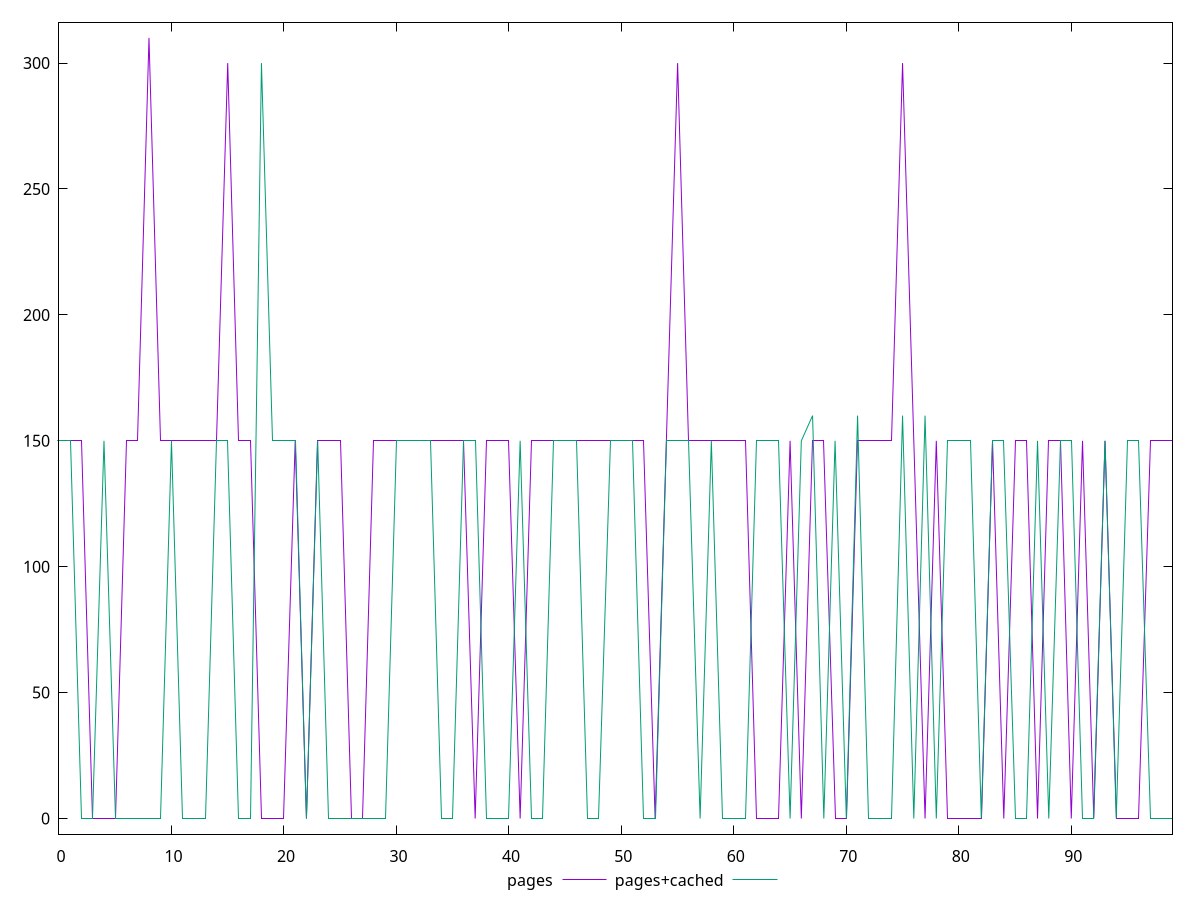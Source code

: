 reset

$pages <<EOF
0 150
1 150
2 150
3 0
4 0
5 0
6 150
7 150
8 310
9 150
10 150
11 150
12 150
13 150
14 150
15 300
16 150
17 150
18 0
19 0
20 0
21 150
22 0
23 150
24 150
25 150
26 0
27 0
28 150
29 150
30 150
31 150
32 150
33 150
34 150
35 150
36 150
37 0
38 150
39 150
40 150
41 0
42 150
43 150
44 150
45 150
46 150
47 150
48 150
49 150
50 150
51 150
52 150
53 0
54 150
55 300
56 150
57 150
58 150
59 150
60 150
61 150
62 0
63 0
64 0
65 150
66 0
67 150
68 150
69 0
70 0
71 150
72 150
73 150
74 150
75 300
76 150
77 0
78 150
79 0
80 0
81 0
82 0
83 150
84 0
85 150
86 150
87 0
88 150
89 150
90 0
91 150
92 0
93 150
94 0
95 0
96 0
97 150
98 150
99 150
EOF

$pagesCached <<EOF
0 150
1 150
2 0
3 0
4 150
5 0
6 0
7 0
8 0
9 0
10 150
11 0
12 0
13 0
14 150
15 150
16 0
17 0
18 300
19 150
20 150
21 150
22 0
23 150
24 0
25 0
26 0
27 0
28 0
29 0
30 150
31 150
32 150
33 150
34 0
35 0
36 150
37 150
38 0
39 0
40 0
41 150
42 0
43 0
44 150
45 150
46 150
47 0
48 0
49 150
50 150
51 150
52 0
53 0
54 150
55 150
56 150
57 0
58 150
59 0
60 0
61 0
62 150
63 150
64 150
65 0
66 150
67 160
68 0
69 150
70 0
71 160
72 0
73 0
74 0
75 160
76 0
77 160
78 0
79 150
80 150
81 150
82 0
83 150
84 150
85 0
86 0
87 150
88 0
89 150
90 150
91 0
92 0
93 150
94 0
95 150
96 150
97 0
98 0
99 0
EOF

set key outside below
set xrange [0:99]
set yrange [-6.2:316.2]
set trange [-6.2:316.2]
set terminal svg size 640, 520 enhanced background rgb 'white'
set output "report_00018_2021-02-10T15-25-16.877Z/uses-http2/comparison/line/0_vs_1.svg"

plot $pages title "pages" with line, \
     $pagesCached title "pages+cached" with line

reset
